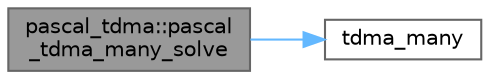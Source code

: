 digraph "pascal_tdma::pascal_tdma_many_solve"
{
 // LATEX_PDF_SIZE
  bgcolor="transparent";
  edge [fontname=Helvetica,fontsize=10,labelfontname=Helvetica,labelfontsize=10];
  node [fontname=Helvetica,fontsize=10,shape=box,height=0.2,width=0.4];
  rankdir="LR";
  Node1 [id="Node000001",label="pascal_tdma::pascal\l_tdma_many_solve",height=0.2,width=0.4,color="gray40", fillcolor="grey60", style="filled", fontcolor="black",tooltip="Solve many tridiagonal systems of equations."];
  Node1 -> Node2 [id="edge1_Node000001_Node000002",color="steelblue1",style="solid",tooltip=" "];
  Node2 [id="Node000002",label="tdma_many",height=0.2,width=0.4,color="grey40", fillcolor="white", style="filled",URL="$tdmas_8f90.html#ab8cc761496e63e21ee8379d4fc077f05",tooltip="Solve many tridiagonal systems of equations using the Thomas algorithm. First index indicates the num..."];
}
